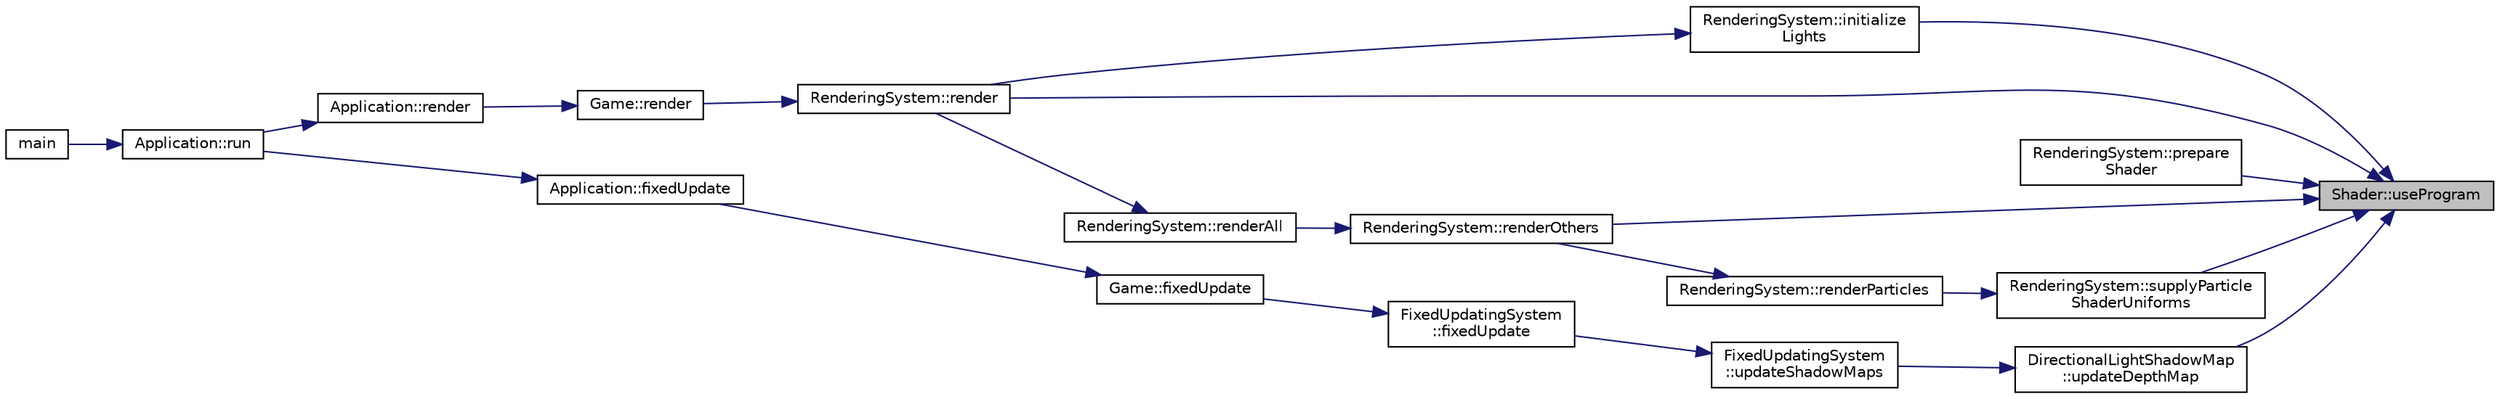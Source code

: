 digraph "Shader::useProgram"
{
 // INTERACTIVE_SVG=YES
 // LATEX_PDF_SIZE
  edge [fontname="Helvetica",fontsize="10",labelfontname="Helvetica",labelfontsize="10"];
  node [fontname="Helvetica",fontsize="10",shape=record];
  rankdir="RL";
  Node1 [label="Shader::useProgram",height=0.2,width=0.4,color="black", fillcolor="grey75", style="filled", fontcolor="black",tooltip=" "];
  Node1 -> Node2 [dir="back",color="midnightblue",fontsize="10",style="solid",fontname="Helvetica"];
  Node2 [label="RenderingSystem::initialize\lLights",height=0.2,width=0.4,color="black", fillcolor="white", style="filled",URL="$d8/d31/class_rendering_system.html#a322fb5e18e4b8db722ca2fdcb7e754ea",tooltip=" "];
  Node2 -> Node3 [dir="back",color="midnightblue",fontsize="10",style="solid",fontname="Helvetica"];
  Node3 [label="RenderingSystem::render",height=0.2,width=0.4,color="black", fillcolor="white", style="filled",URL="$d8/d31/class_rendering_system.html#ae6a25f6b28ebe40f08916d9eadc95ac2",tooltip=" "];
  Node3 -> Node4 [dir="back",color="midnightblue",fontsize="10",style="solid",fontname="Helvetica"];
  Node4 [label="Game::render",height=0.2,width=0.4,color="black", fillcolor="white", style="filled",URL="$dd/d1f/class_game.html#a15ddd769261d923827a3cdf41499c843",tooltip=" "];
  Node4 -> Node5 [dir="back",color="midnightblue",fontsize="10",style="solid",fontname="Helvetica"];
  Node5 [label="Application::render",height=0.2,width=0.4,color="black", fillcolor="white", style="filled",URL="$de/d6b/class_application.html#a9ac99d97ee1cc814298a2f2388bde835",tooltip=" "];
  Node5 -> Node6 [dir="back",color="midnightblue",fontsize="10",style="solid",fontname="Helvetica"];
  Node6 [label="Application::run",height=0.2,width=0.4,color="black", fillcolor="white", style="filled",URL="$de/d6b/class_application.html#a68965449404743bf1add056784d6cf81",tooltip=" "];
  Node6 -> Node7 [dir="back",color="midnightblue",fontsize="10",style="solid",fontname="Helvetica"];
  Node7 [label="main",height=0.2,width=0.4,color="black", fillcolor="white", style="filled",URL="$d5/d12/_main_8cpp.html#a0ddf1224851353fc92bfbff6f499fa97",tooltip=" "];
  Node1 -> Node8 [dir="back",color="midnightblue",fontsize="10",style="solid",fontname="Helvetica"];
  Node8 [label="RenderingSystem::prepare\lShader",height=0.2,width=0.4,color="black", fillcolor="white", style="filled",URL="$d8/d31/class_rendering_system.html#a167a571527b6f44e8c4bf45f383500be",tooltip=" "];
  Node1 -> Node3 [dir="back",color="midnightblue",fontsize="10",style="solid",fontname="Helvetica"];
  Node1 -> Node9 [dir="back",color="midnightblue",fontsize="10",style="solid",fontname="Helvetica"];
  Node9 [label="RenderingSystem::renderOthers",height=0.2,width=0.4,color="black", fillcolor="white", style="filled",URL="$d8/d31/class_rendering_system.html#ad5115644b3d0a1df6446a610c683a31e",tooltip=" "];
  Node9 -> Node10 [dir="back",color="midnightblue",fontsize="10",style="solid",fontname="Helvetica"];
  Node10 [label="RenderingSystem::renderAll",height=0.2,width=0.4,color="black", fillcolor="white", style="filled",URL="$d8/d31/class_rendering_system.html#a9f1ec48fdfa79ddc55421b6014fdb9c6",tooltip=" "];
  Node10 -> Node3 [dir="back",color="midnightblue",fontsize="10",style="solid",fontname="Helvetica"];
  Node1 -> Node11 [dir="back",color="midnightblue",fontsize="10",style="solid",fontname="Helvetica"];
  Node11 [label="RenderingSystem::supplyParticle\lShaderUniforms",height=0.2,width=0.4,color="black", fillcolor="white", style="filled",URL="$d8/d31/class_rendering_system.html#a9a564fd51aaea7d85eaf86b5101802ee",tooltip=" "];
  Node11 -> Node12 [dir="back",color="midnightblue",fontsize="10",style="solid",fontname="Helvetica"];
  Node12 [label="RenderingSystem::renderParticles",height=0.2,width=0.4,color="black", fillcolor="white", style="filled",URL="$d8/d31/class_rendering_system.html#a488d5dcc3e1f3c63dedee53bc022a6af",tooltip=" "];
  Node12 -> Node9 [dir="back",color="midnightblue",fontsize="10",style="solid",fontname="Helvetica"];
  Node1 -> Node13 [dir="back",color="midnightblue",fontsize="10",style="solid",fontname="Helvetica"];
  Node13 [label="DirectionalLightShadowMap\l::updateDepthMap",height=0.2,width=0.4,color="black", fillcolor="white", style="filled",URL="$dc/d22/class_directional_light_shadow_map.html#a8e8f3d1826214640802cdbf827434afd",tooltip=" "];
  Node13 -> Node14 [dir="back",color="midnightblue",fontsize="10",style="solid",fontname="Helvetica"];
  Node14 [label="FixedUpdatingSystem\l::updateShadowMaps",height=0.2,width=0.4,color="black", fillcolor="white", style="filled",URL="$d3/de8/class_fixed_updating_system.html#a62f406cd3cb3d441e605ed1a5e888ec6",tooltip=" "];
  Node14 -> Node15 [dir="back",color="midnightblue",fontsize="10",style="solid",fontname="Helvetica"];
  Node15 [label="FixedUpdatingSystem\l::fixedUpdate",height=0.2,width=0.4,color="black", fillcolor="white", style="filled",URL="$d3/de8/class_fixed_updating_system.html#a3ed508813ba850baed19e86ef0429028",tooltip=" "];
  Node15 -> Node16 [dir="back",color="midnightblue",fontsize="10",style="solid",fontname="Helvetica"];
  Node16 [label="Game::fixedUpdate",height=0.2,width=0.4,color="black", fillcolor="white", style="filled",URL="$dd/d1f/class_game.html#a157e87f9dc147a5842ee6bdc06c95c17",tooltip=" "];
  Node16 -> Node17 [dir="back",color="midnightblue",fontsize="10",style="solid",fontname="Helvetica"];
  Node17 [label="Application::fixedUpdate",height=0.2,width=0.4,color="black", fillcolor="white", style="filled",URL="$de/d6b/class_application.html#a95c827cb5cf08bd0c3cc7b07ed4b4249",tooltip=" "];
  Node17 -> Node6 [dir="back",color="midnightblue",fontsize="10",style="solid",fontname="Helvetica"];
}
